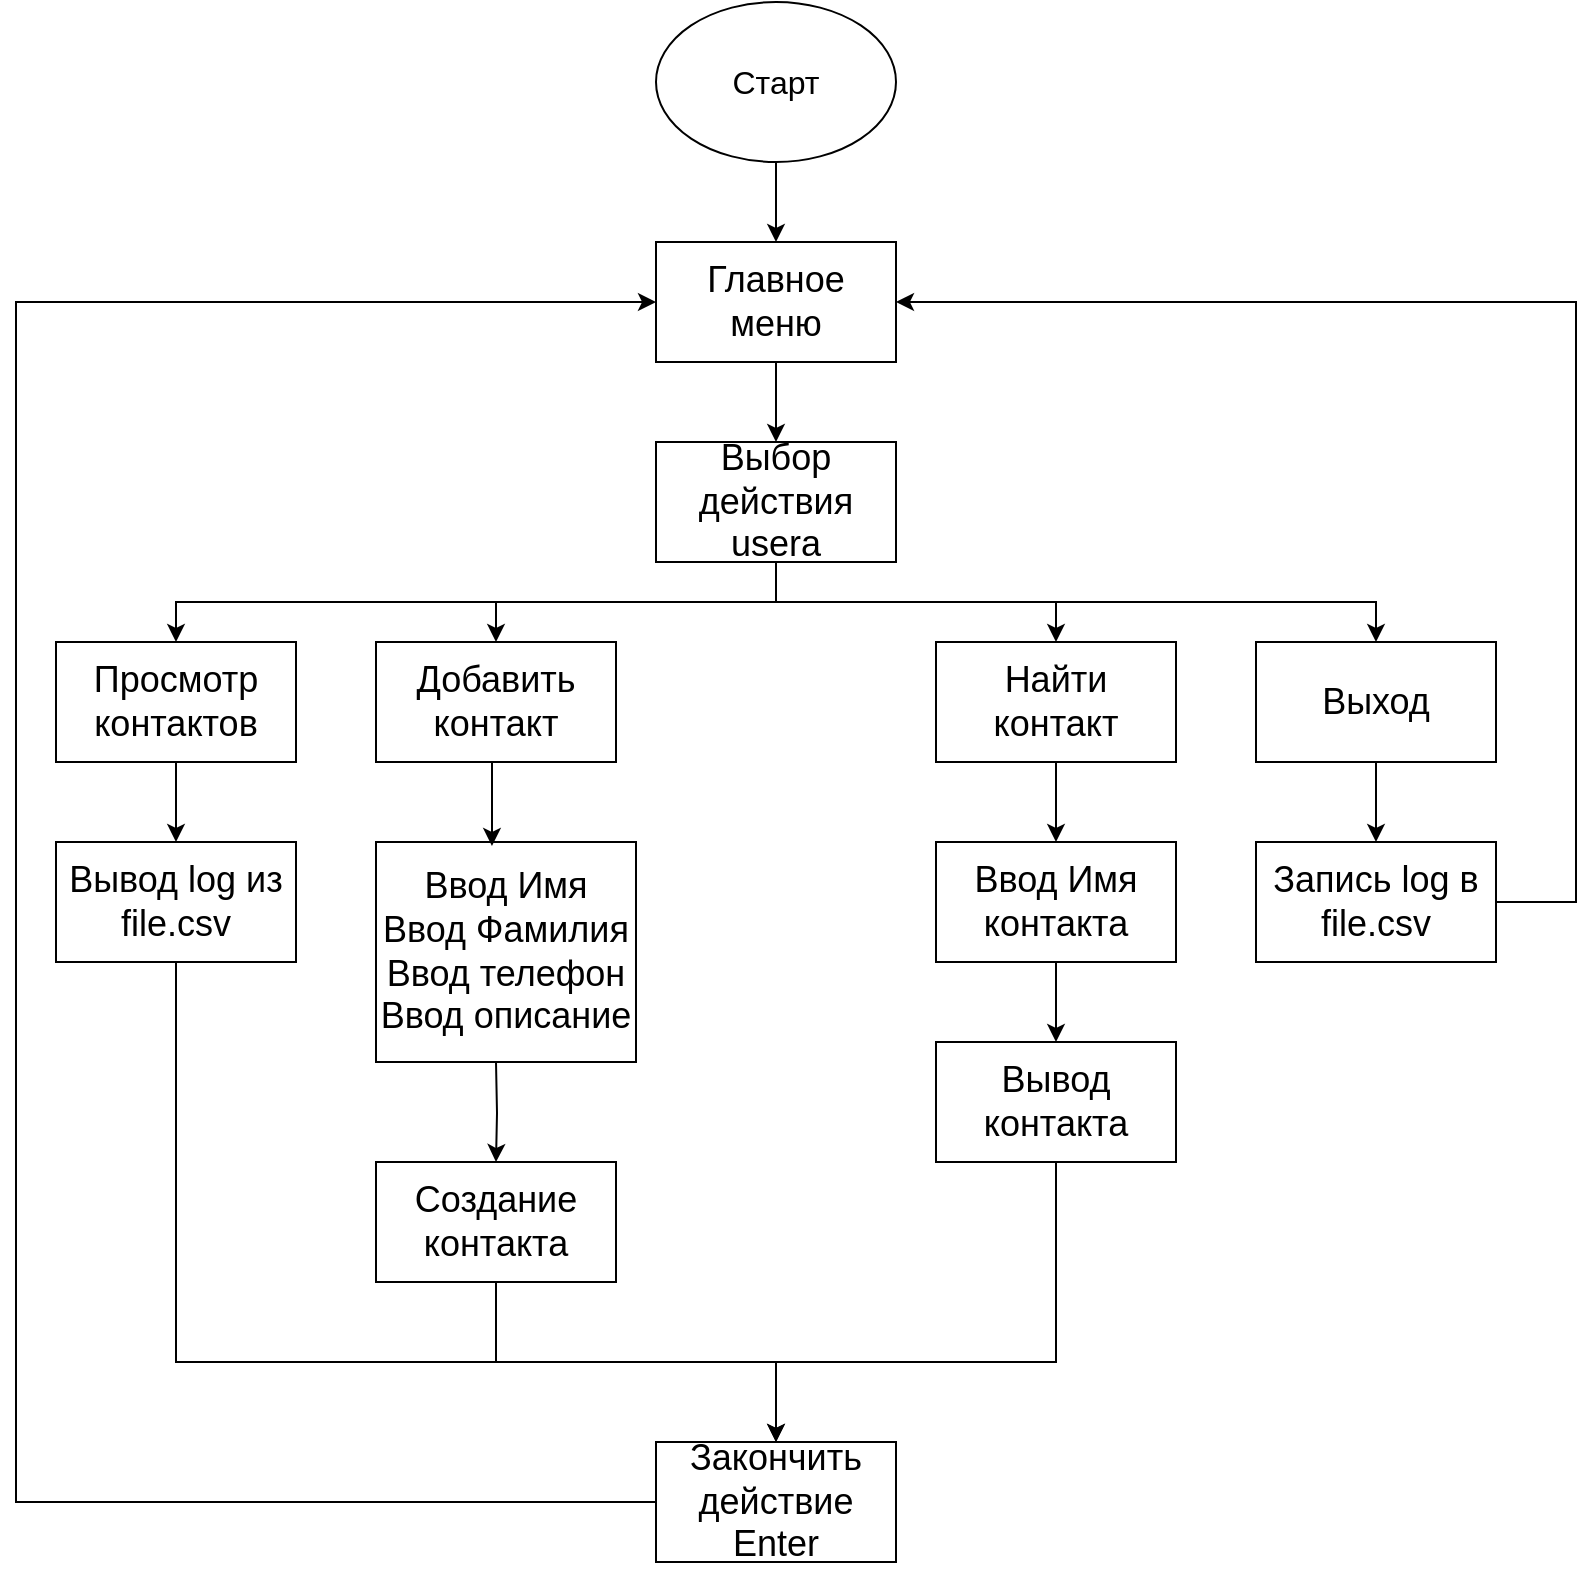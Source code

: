 <mxfile version="15.5.4" type="embed"><diagram id="HO8h7eVq_l1Ack2c8WOz" name="Страница 1"><mxGraphModel dx="487" dy="-381" grid="1" gridSize="10" guides="1" tooltips="1" connect="1" arrows="1" fold="1" page="0" pageScale="1" pageWidth="850" pageHeight="1100" math="0" shadow="0"><root><mxCell id="0"/><mxCell id="1" parent="0"/><mxCell id="33" value="" style="group" vertex="1" connectable="0" parent="1"><mxGeometry x="500" y="900" width="780" height="780" as="geometry"/></mxCell><mxCell id="34" value="&lt;font size=&quot;3&quot;&gt;Старт&lt;/font&gt;" style="ellipse;whiteSpace=wrap;html=1;" vertex="1" parent="33"><mxGeometry x="320" width="120" height="80" as="geometry"/></mxCell><mxCell id="35" value="&lt;font style=&quot;font-size: 18px;&quot;&gt;Выбор действия usera&lt;br&gt;&lt;/font&gt;" style="rounded=0;whiteSpace=wrap;html=1;fontSize=14;" vertex="1" parent="33"><mxGeometry x="320" y="220" width="120" height="60" as="geometry"/></mxCell><mxCell id="36" style="edgeStyle=orthogonalEdgeStyle;rounded=0;orthogonalLoop=1;jettySize=auto;html=1;entryX=0.5;entryY=0;entryDx=0;entryDy=0;fontSize=18;" edge="1" parent="33" source="37" target="35"><mxGeometry relative="1" as="geometry"/></mxCell><mxCell id="37" value="&lt;div&gt;&lt;font style=&quot;font-size: 18px;&quot;&gt;Главное меню&lt;/font&gt;&lt;/div&gt;" style="rounded=0;whiteSpace=wrap;html=1;fontSize=14;" vertex="1" parent="33"><mxGeometry x="320" y="120" width="120" height="60" as="geometry"/></mxCell><mxCell id="38" style="edgeStyle=orthogonalEdgeStyle;rounded=0;orthogonalLoop=1;jettySize=auto;html=1;entryX=0.5;entryY=0;entryDx=0;entryDy=0;fontSize=18;" edge="1" parent="33" source="34" target="37"><mxGeometry relative="1" as="geometry"/></mxCell><mxCell id="39" value="Просмотр контактов" style="rounded=0;whiteSpace=wrap;html=1;fontSize=18;" vertex="1" parent="33"><mxGeometry x="20" y="320" width="120" height="60" as="geometry"/></mxCell><mxCell id="40" style="edgeStyle=orthogonalEdgeStyle;rounded=0;orthogonalLoop=1;jettySize=auto;html=1;entryX=0.5;entryY=0;entryDx=0;entryDy=0;fontSize=18;" edge="1" parent="33" source="35" target="39"><mxGeometry relative="1" as="geometry"><Array as="points"><mxPoint x="380" y="300"/><mxPoint x="80" y="300"/></Array></mxGeometry></mxCell><mxCell id="41" value="Добавить контакт" style="rounded=0;whiteSpace=wrap;html=1;fontSize=18;" vertex="1" parent="33"><mxGeometry x="180" y="320" width="120" height="60" as="geometry"/></mxCell><mxCell id="42" value="Найти контакт" style="rounded=0;whiteSpace=wrap;html=1;fontSize=18;" vertex="1" parent="33"><mxGeometry x="460" y="320" width="120" height="60" as="geometry"/></mxCell><mxCell id="43" value="Выход" style="rounded=0;whiteSpace=wrap;html=1;fontSize=18;" vertex="1" parent="33"><mxGeometry x="620" y="320" width="120" height="60" as="geometry"/></mxCell><mxCell id="44" style="edgeStyle=orthogonalEdgeStyle;rounded=0;orthogonalLoop=1;jettySize=auto;html=1;fontSize=18;" edge="1" parent="33" source="35" target="43"><mxGeometry relative="1" as="geometry"><Array as="points"><mxPoint x="380" y="300"/><mxPoint x="680" y="300"/></Array></mxGeometry></mxCell><mxCell id="45" value="Вывод log из file.csv" style="rounded=0;whiteSpace=wrap;html=1;fontSize=18;" vertex="1" parent="33"><mxGeometry x="20" y="420" width="120" height="60" as="geometry"/></mxCell><mxCell id="46" style="edgeStyle=orthogonalEdgeStyle;rounded=0;orthogonalLoop=1;jettySize=auto;html=1;entryX=0.5;entryY=0;entryDx=0;entryDy=0;fontSize=18;" edge="1" parent="33" source="39" target="45"><mxGeometry relative="1" as="geometry"/></mxCell><mxCell id="47" style="edgeStyle=orthogonalEdgeStyle;rounded=0;orthogonalLoop=1;jettySize=auto;html=1;entryX=0.5;entryY=0;entryDx=0;entryDy=0;fontSize=18;" edge="1" parent="33" target="51"><mxGeometry relative="1" as="geometry"><mxPoint x="240" y="530" as="sourcePoint"/></mxGeometry></mxCell><mxCell id="48" value="&lt;div&gt;Ввод Имя&lt;/div&gt;&lt;div&gt;Ввод Фамилия&lt;/div&gt;&lt;div&gt;Ввод телефон&lt;/div&gt;&lt;div&gt;Ввод описание&lt;br&gt;&lt;/div&gt;" style="rounded=0;whiteSpace=wrap;html=1;fontSize=18;" vertex="1" parent="33"><mxGeometry x="180" y="420" width="130" height="110" as="geometry"/></mxCell><mxCell id="49" value="Ввод Имя контакта" style="rounded=0;whiteSpace=wrap;html=1;fontSize=18;" vertex="1" parent="33"><mxGeometry x="460" y="420" width="120" height="60" as="geometry"/></mxCell><mxCell id="50" style="edgeStyle=orthogonalEdgeStyle;rounded=0;orthogonalLoop=1;jettySize=auto;html=1;entryX=0.5;entryY=0;entryDx=0;entryDy=0;fontSize=18;" edge="1" parent="33" source="42" target="49"><mxGeometry relative="1" as="geometry"/></mxCell><mxCell id="51" value="Создание контакта" style="rounded=0;whiteSpace=wrap;html=1;fontSize=18;" vertex="1" parent="33"><mxGeometry x="180" y="580" width="120" height="60" as="geometry"/></mxCell><mxCell id="52" style="edgeStyle=orthogonalEdgeStyle;rounded=0;orthogonalLoop=1;jettySize=auto;html=1;fontSize=18;" edge="1" parent="33" source="53"><mxGeometry relative="1" as="geometry"><mxPoint x="380" y="720" as="targetPoint"/><Array as="points"><mxPoint x="520" y="680"/><mxPoint x="380" y="680"/></Array></mxGeometry></mxCell><mxCell id="53" value="Вывод контакта" style="rounded=0;whiteSpace=wrap;html=1;fontSize=18;" vertex="1" parent="33"><mxGeometry x="460" y="520" width="120" height="60" as="geometry"/></mxCell><mxCell id="54" style="edgeStyle=orthogonalEdgeStyle;rounded=0;orthogonalLoop=1;jettySize=auto;html=1;entryX=0.5;entryY=0;entryDx=0;entryDy=0;fontSize=18;" edge="1" parent="33" source="49" target="53"><mxGeometry relative="1" as="geometry"/></mxCell><mxCell id="55" style="edgeStyle=orthogonalEdgeStyle;rounded=0;orthogonalLoop=1;jettySize=auto;html=1;entryX=0;entryY=0.5;entryDx=0;entryDy=0;fontSize=18;" edge="1" parent="33" source="56" target="37"><mxGeometry relative="1" as="geometry"><Array as="points"><mxPoint y="750"/><mxPoint y="150"/></Array></mxGeometry></mxCell><mxCell id="56" value="&lt;div&gt;Закончить действие&lt;br&gt;&lt;/div&gt;&lt;div&gt;Enter&lt;/div&gt;" style="rounded=0;whiteSpace=wrap;html=1;fontSize=18;" vertex="1" parent="33"><mxGeometry x="320" y="720" width="120" height="60" as="geometry"/></mxCell><mxCell id="57" style="edgeStyle=orthogonalEdgeStyle;rounded=0;orthogonalLoop=1;jettySize=auto;html=1;fontSize=18;" edge="1" parent="33" source="45" target="56"><mxGeometry relative="1" as="geometry"><Array as="points"><mxPoint x="80" y="680"/><mxPoint x="380" y="680"/></Array></mxGeometry></mxCell><mxCell id="58" style="edgeStyle=orthogonalEdgeStyle;rounded=0;orthogonalLoop=1;jettySize=auto;html=1;entryX=1;entryY=0.5;entryDx=0;entryDy=0;fontSize=18;" edge="1" parent="33" source="59" target="37"><mxGeometry relative="1" as="geometry"><Array as="points"><mxPoint x="780" y="450"/><mxPoint x="780" y="150"/></Array></mxGeometry></mxCell><mxCell id="59" value="Запись log в file.csv" style="rounded=0;whiteSpace=wrap;html=1;fontSize=18;" vertex="1" parent="33"><mxGeometry x="620" y="420" width="120" height="60" as="geometry"/></mxCell><mxCell id="60" style="edgeStyle=orthogonalEdgeStyle;rounded=0;orthogonalLoop=1;jettySize=auto;html=1;entryX=0.5;entryY=0;entryDx=0;entryDy=0;fontSize=18;" edge="1" parent="33" source="43" target="59"><mxGeometry relative="1" as="geometry"/></mxCell><mxCell id="61" value="" style="endArrow=classic;html=1;rounded=0;fontSize=18;" edge="1" parent="33" target="41"><mxGeometry width="50" height="50" relative="1" as="geometry"><mxPoint x="240" y="300" as="sourcePoint"/><mxPoint x="420" y="450" as="targetPoint"/></mxGeometry></mxCell><mxCell id="62" value="" style="endArrow=classic;html=1;rounded=0;fontSize=18;entryX=0.5;entryY=0;entryDx=0;entryDy=0;" edge="1" parent="33" target="42"><mxGeometry width="50" height="50" relative="1" as="geometry"><mxPoint x="520" y="300" as="sourcePoint"/><mxPoint x="530" y="320" as="targetPoint"/></mxGeometry></mxCell><mxCell id="63" value="" style="endArrow=classic;html=1;rounded=0;fontSize=18;entryX=0.446;entryY=0.018;entryDx=0;entryDy=0;entryPerimeter=0;" edge="1" parent="33" target="48"><mxGeometry width="50" height="50" relative="1" as="geometry"><mxPoint x="238" y="380" as="sourcePoint"/><mxPoint x="170" y="540" as="targetPoint"/></mxGeometry></mxCell><mxCell id="64" value="" style="endArrow=none;html=1;rounded=0;fontSize=18;entryX=0.5;entryY=1;entryDx=0;entryDy=0;" edge="1" parent="33" target="51"><mxGeometry width="50" height="50" relative="1" as="geometry"><mxPoint x="240" y="680" as="sourcePoint"/><mxPoint x="420" y="420" as="targetPoint"/></mxGeometry></mxCell></root></mxGraphModel></diagram></mxfile>